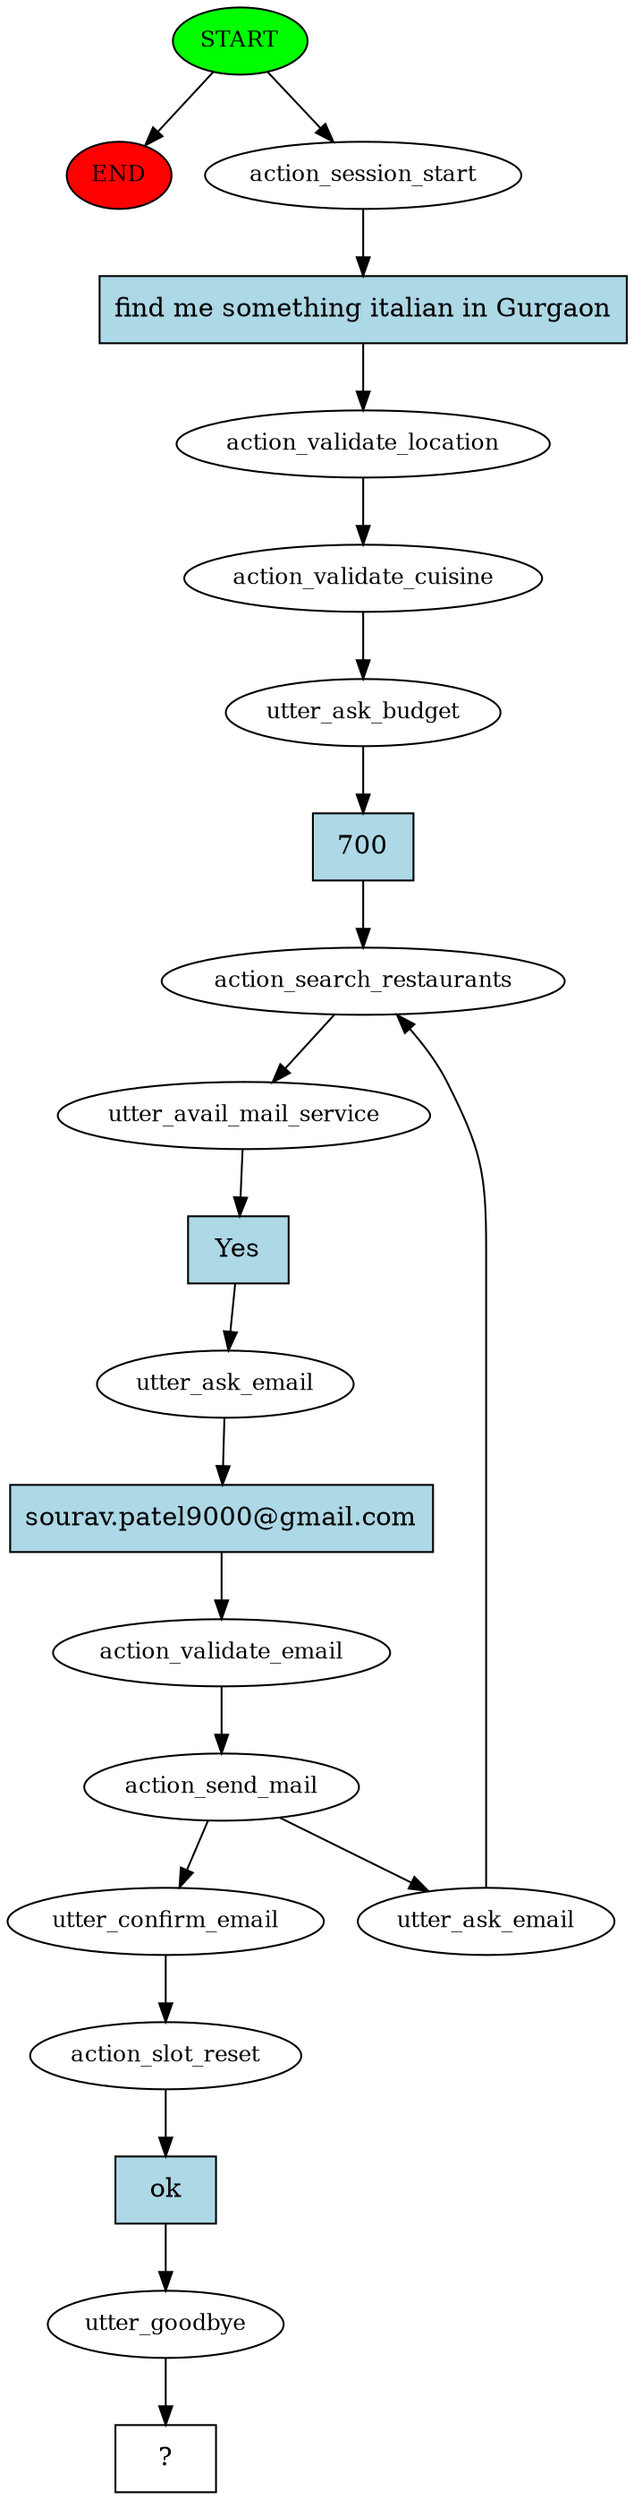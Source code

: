 digraph  {
0 [class="start active", fillcolor=green, fontsize=12, label=START, style=filled];
"-1" [class=end, fillcolor=red, fontsize=12, label=END, style=filled];
1 [class=active, fontsize=12, label=action_session_start];
2 [class=active, fontsize=12, label=action_validate_location];
3 [class=active, fontsize=12, label=action_validate_cuisine];
4 [class=active, fontsize=12, label=utter_ask_budget];
5 [class=active, fontsize=12, label=action_search_restaurants];
6 [class=active, fontsize=12, label=utter_avail_mail_service];
7 [class=active, fontsize=12, label=utter_ask_email];
8 [class=active, fontsize=12, label=action_validate_email];
9 [class=active, fontsize=12, label=action_send_mail];
10 [class=active, fontsize=12, label=utter_ask_email];
16 [class=active, fontsize=12, label=utter_confirm_email];
17 [class=active, fontsize=12, label=action_slot_reset];
18 [class=active, fontsize=12, label=utter_goodbye];
19 [class="intent dashed active", label="  ?  ", shape=rect];
20 [class="intent active", fillcolor=lightblue, label="find me something italian in Gurgaon", shape=rect, style=filled];
21 [class="intent active", fillcolor=lightblue, label=700, shape=rect, style=filled];
22 [class="intent active", fillcolor=lightblue, label=Yes, shape=rect, style=filled];
23 [class="intent active", fillcolor=lightblue, label="sourav.patel9000@gmail.com", shape=rect, style=filled];
24 [class="intent active", fillcolor=lightblue, label=ok, shape=rect, style=filled];
0 -> "-1"  [class="", key=NONE, label=""];
0 -> 1  [class=active, key=NONE, label=""];
1 -> 20  [class=active, key=0];
2 -> 3  [class=active, key=NONE, label=""];
3 -> 4  [class=active, key=NONE, label=""];
4 -> 21  [class=active, key=0];
5 -> 6  [class=active, key=NONE, label=""];
6 -> 22  [class=active, key=0];
7 -> 23  [class=active, key=0];
8 -> 9  [class=active, key=NONE, label=""];
9 -> 10  [class=active, key=NONE, label=""];
9 -> 16  [class=active, key=NONE, label=""];
10 -> 5  [class=active, key=NONE, label=""];
16 -> 17  [class=active, key=NONE, label=""];
17 -> 24  [class=active, key=0];
18 -> 19  [class=active, key=NONE, label=""];
20 -> 2  [class=active, key=0];
21 -> 5  [class=active, key=0];
22 -> 7  [class=active, key=0];
23 -> 8  [class=active, key=0];
24 -> 18  [class=active, key=0];
}
